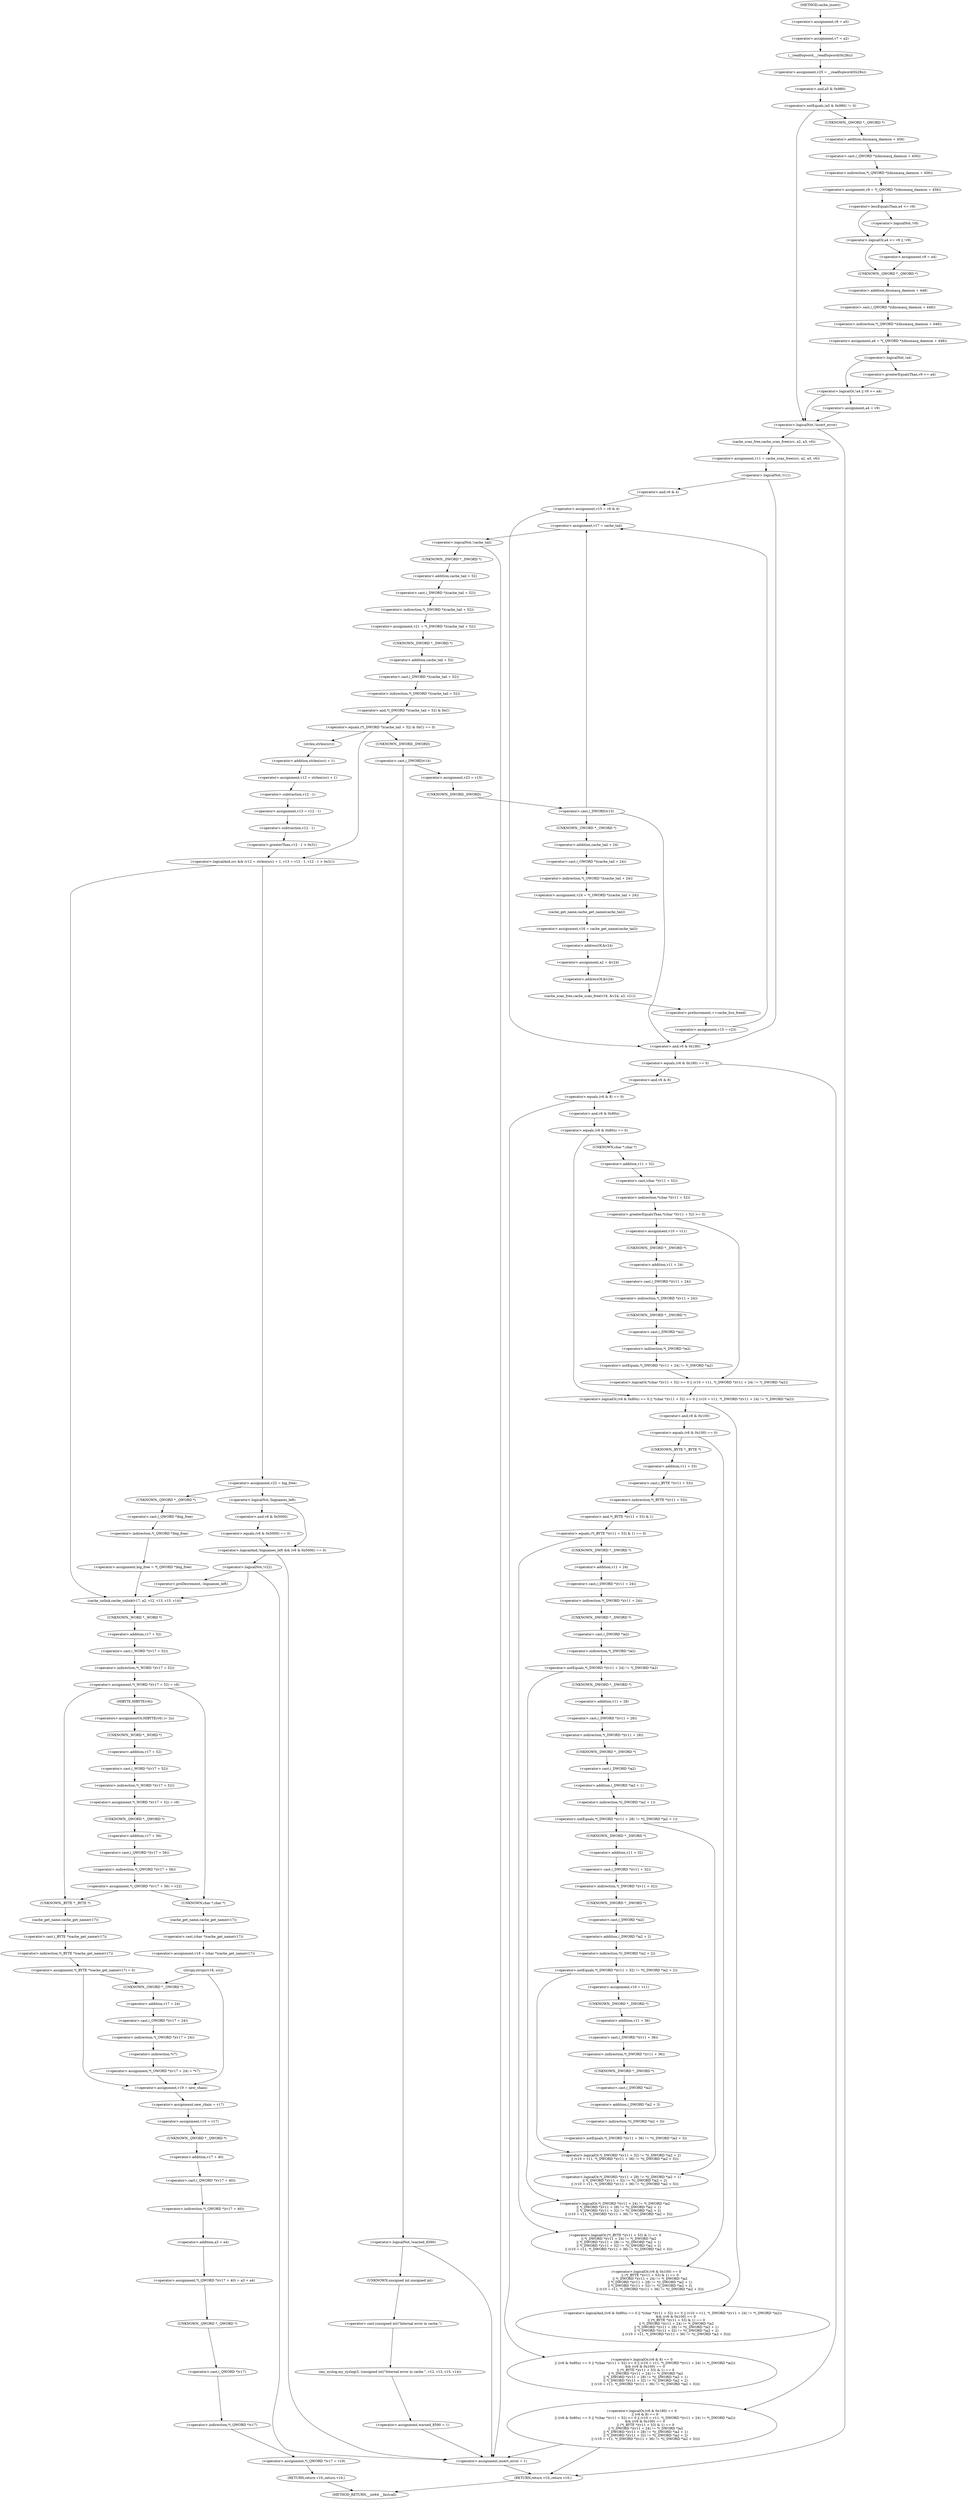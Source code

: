 digraph cache_insert {  
"1000144" [label = "(<operator>.assignment,v6 = a5)" ]
"1000147" [label = "(<operator>.assignment,v7 = a2)" ]
"1000150" [label = "(<operator>.assignment,v25 = __readfsqword(0x28u))" ]
"1000152" [label = "(__readfsqword,__readfsqword(0x28u))" ]
"1000155" [label = "(<operator>.notEquals,(a5 & 0x980) != 0)" ]
"1000156" [label = "(<operator>.and,a5 & 0x980)" ]
"1000161" [label = "(<operator>.assignment,v9 = *(_QWORD *)(dnsmasq_daemon + 456))" ]
"1000163" [label = "(<operator>.indirection,*(_QWORD *)(dnsmasq_daemon + 456))" ]
"1000164" [label = "(<operator>.cast,(_QWORD *)(dnsmasq_daemon + 456))" ]
"1000165" [label = "(UNKNOWN,_QWORD *,_QWORD *)" ]
"1000166" [label = "(<operator>.addition,dnsmasq_daemon + 456)" ]
"1000170" [label = "(<operator>.logicalOr,a4 <= v9 || !v9)" ]
"1000171" [label = "(<operator>.lessEqualsThan,a4 <= v9)" ]
"1000174" [label = "(<operator>.logicalNot,!v9)" ]
"1000176" [label = "(<operator>.assignment,v9 = a4)" ]
"1000179" [label = "(<operator>.assignment,a4 = *(_QWORD *)(dnsmasq_daemon + 448))" ]
"1000181" [label = "(<operator>.indirection,*(_QWORD *)(dnsmasq_daemon + 448))" ]
"1000182" [label = "(<operator>.cast,(_QWORD *)(dnsmasq_daemon + 448))" ]
"1000183" [label = "(UNKNOWN,_QWORD *,_QWORD *)" ]
"1000184" [label = "(<operator>.addition,dnsmasq_daemon + 448)" ]
"1000188" [label = "(<operator>.logicalOr,!a4 || v9 >= a4)" ]
"1000189" [label = "(<operator>.logicalNot,!a4)" ]
"1000191" [label = "(<operator>.greaterEqualsThan,v9 >= a4)" ]
"1000194" [label = "(<operator>.assignment,a4 = v9)" ]
"1000199" [label = "(<operator>.logicalNot,!insert_error)" ]
"1000202" [label = "(<operator>.assignment,v11 = cache_scan_free(src, a2, a3, v6))" ]
"1000204" [label = "(cache_scan_free,cache_scan_free(src, a2, a3, v6))" ]
"1000210" [label = "(<operator>.logicalNot,!v11)" ]
"1000214" [label = "(<operator>.assignment,v15 = v6 & 4)" ]
"1000216" [label = "(<operator>.and,v6 & 4)" ]
"1000222" [label = "(<operator>.assignment,v17 = cache_tail)" ]
"1000226" [label = "(<operator>.logicalNot,!cache_tail)" ]
"1000229" [label = "(<operator>.assignment,v21 = *(_DWORD *)(cache_tail + 52))" ]
"1000231" [label = "(<operator>.indirection,*(_DWORD *)(cache_tail + 52))" ]
"1000232" [label = "(<operator>.cast,(_DWORD *)(cache_tail + 52))" ]
"1000233" [label = "(UNKNOWN,_DWORD *,_DWORD *)" ]
"1000234" [label = "(<operator>.addition,cache_tail + 52)" ]
"1000238" [label = "(<operator>.equals,(*(_DWORD *)(cache_tail + 52) & 0xC) == 0)" ]
"1000239" [label = "(<operator>.and,*(_DWORD *)(cache_tail + 52) & 0xC)" ]
"1000240" [label = "(<operator>.indirection,*(_DWORD *)(cache_tail + 52))" ]
"1000241" [label = "(<operator>.cast,(_DWORD *)(cache_tail + 52))" ]
"1000242" [label = "(UNKNOWN,_DWORD *,_DWORD *)" ]
"1000243" [label = "(<operator>.addition,cache_tail + 52)" ]
"1000250" [label = "(<operator>.logicalAnd,src && (v12 = strlen(src) + 1, v13 = v12 - 1, v12 - 1 > 0x31))" ]
"1000253" [label = "(<operator>.assignment,v12 = strlen(src) + 1)" ]
"1000255" [label = "(<operator>.addition,strlen(src) + 1)" ]
"1000256" [label = "(strlen,strlen(src))" ]
"1000260" [label = "(<operator>.assignment,v13 = v12 - 1)" ]
"1000262" [label = "(<operator>.subtraction,v12 - 1)" ]
"1000265" [label = "(<operator>.greaterThan,v12 - 1 > 0x31)" ]
"1000266" [label = "(<operator>.subtraction,v12 - 1)" ]
"1000271" [label = "(<operator>.assignment,v22 = big_free)" ]
"1000277" [label = "(<operator>.assignment,big_free = *(_QWORD *)big_free)" ]
"1000279" [label = "(<operator>.indirection,*(_QWORD *)big_free)" ]
"1000280" [label = "(<operator>.cast,(_QWORD *)big_free)" ]
"1000281" [label = "(UNKNOWN,_QWORD *,_QWORD *)" ]
"1000286" [label = "(<operator>.logicalAnd,!bignames_left && (v6 & 0x5000) == 0)" ]
"1000287" [label = "(<operator>.logicalNot,!bignames_left)" ]
"1000289" [label = "(<operator>.equals,(v6 & 0x5000) == 0)" ]
"1000290" [label = "(<operator>.and,v6 & 0x5000)" ]
"1000296" [label = "(<operator>.logicalNot,!v22)" ]
"1000301" [label = "(<operator>.preDecrement,--bignames_left)" ]
"1000306" [label = "(cache_unlink,cache_unlink(v17, a2, v12, v13, v15, v14))" ]
"1000313" [label = "(<operator>.assignment,*(_WORD *)(v17 + 52) = v6)" ]
"1000314" [label = "(<operator>.indirection,*(_WORD *)(v17 + 52))" ]
"1000315" [label = "(<operator>.cast,(_WORD *)(v17 + 52))" ]
"1000316" [label = "(UNKNOWN,_WORD *,_WORD *)" ]
"1000317" [label = "(<operator>.addition,v17 + 52)" ]
"1000324" [label = "(<operators>.assignmentOr,HIBYTE(v6) |= 2u)" ]
"1000325" [label = "(HIBYTE,HIBYTE(v6))" ]
"1000328" [label = "(<operator>.assignment,*(_WORD *)(v17 + 52) = v6)" ]
"1000329" [label = "(<operator>.indirection,*(_WORD *)(v17 + 52))" ]
"1000330" [label = "(<operator>.cast,(_WORD *)(v17 + 52))" ]
"1000331" [label = "(UNKNOWN,_WORD *,_WORD *)" ]
"1000332" [label = "(<operator>.addition,v17 + 52)" ]
"1000336" [label = "(<operator>.assignment,*(_QWORD *)(v17 + 56) = v22)" ]
"1000337" [label = "(<operator>.indirection,*(_QWORD *)(v17 + 56))" ]
"1000338" [label = "(<operator>.cast,(_QWORD *)(v17 + 56))" ]
"1000339" [label = "(UNKNOWN,_QWORD *,_QWORD *)" ]
"1000340" [label = "(<operator>.addition,v17 + 56)" ]
"1000347" [label = "(<operator>.assignment,v18 = (char *)cache_get_name(v17))" ]
"1000349" [label = "(<operator>.cast,(char *)cache_get_name(v17))" ]
"1000350" [label = "(UNKNOWN,char *,char *)" ]
"1000351" [label = "(cache_get_name,cache_get_name(v17))" ]
"1000353" [label = "(strcpy,strcpy(v18, src))" ]
"1000358" [label = "(<operator>.assignment,*(_BYTE *)cache_get_name(v17) = 0)" ]
"1000359" [label = "(<operator>.indirection,*(_BYTE *)cache_get_name(v17))" ]
"1000360" [label = "(<operator>.cast,(_BYTE *)cache_get_name(v17))" ]
"1000361" [label = "(UNKNOWN,_BYTE *,_BYTE *)" ]
"1000362" [label = "(cache_get_name,cache_get_name(v17))" ]
"1000367" [label = "(<operator>.assignment,*(_OWORD *)(v17 + 24) = *v7)" ]
"1000368" [label = "(<operator>.indirection,*(_OWORD *)(v17 + 24))" ]
"1000369" [label = "(<operator>.cast,(_OWORD *)(v17 + 24))" ]
"1000370" [label = "(UNKNOWN,_OWORD *,_OWORD *)" ]
"1000371" [label = "(<operator>.addition,v17 + 24)" ]
"1000374" [label = "(<operator>.indirection,*v7)" ]
"1000376" [label = "(<operator>.assignment,v19 = new_chain)" ]
"1000379" [label = "(<operator>.assignment,new_chain = v17)" ]
"1000382" [label = "(<operator>.assignment,v10 = v17)" ]
"1000385" [label = "(<operator>.assignment,*(_QWORD *)(v17 + 40) = a3 + a4)" ]
"1000386" [label = "(<operator>.indirection,*(_QWORD *)(v17 + 40))" ]
"1000387" [label = "(<operator>.cast,(_QWORD *)(v17 + 40))" ]
"1000388" [label = "(UNKNOWN,_QWORD *,_QWORD *)" ]
"1000389" [label = "(<operator>.addition,v17 + 40)" ]
"1000392" [label = "(<operator>.addition,a3 + a4)" ]
"1000395" [label = "(<operator>.assignment,*(_QWORD *)v17 = v19)" ]
"1000396" [label = "(<operator>.indirection,*(_QWORD *)v17)" ]
"1000397" [label = "(<operator>.cast,(_QWORD *)v17)" ]
"1000398" [label = "(UNKNOWN,_QWORD *,_QWORD *)" ]
"1000401" [label = "(RETURN,return v10;,return v10;)" ]
"1000404" [label = "(<operator>.cast,(_DWORD)v14)" ]
"1000405" [label = "(UNKNOWN,_DWORD,_DWORD)" ]
"1000409" [label = "(<operator>.logicalNot,!warned_8590)" ]
"1000412" [label = "(my_syslog,my_syslog(3, (unsigned int)\"Internal error in cache.\", v12, v13, v15, v14))" ]
"1000414" [label = "(<operator>.cast,(unsigned int)\"Internal error in cache.\")" ]
"1000415" [label = "(UNKNOWN,unsigned int,unsigned int)" ]
"1000421" [label = "(<operator>.assignment,warned_8590 = 1)" ]
"1000425" [label = "(<operator>.assignment,v23 = v15)" ]
"1000429" [label = "(<operator>.cast,(_DWORD)v15)" ]
"1000430" [label = "(UNKNOWN,_DWORD,_DWORD)" ]
"1000433" [label = "(<operator>.assignment,v24 = *(_OWORD *)(cache_tail + 24))" ]
"1000435" [label = "(<operator>.indirection,*(_OWORD *)(cache_tail + 24))" ]
"1000436" [label = "(<operator>.cast,(_OWORD *)(cache_tail + 24))" ]
"1000437" [label = "(UNKNOWN,_OWORD *,_OWORD *)" ]
"1000438" [label = "(<operator>.addition,cache_tail + 24)" ]
"1000441" [label = "(<operator>.assignment,v16 = cache_get_name(cache_tail))" ]
"1000443" [label = "(cache_get_name,cache_get_name(cache_tail))" ]
"1000445" [label = "(<operator>.assignment,a2 = &v24)" ]
"1000447" [label = "(<operator>.addressOf,&v24)" ]
"1000449" [label = "(cache_scan_free,cache_scan_free(v16, &v24, a3, v21))" ]
"1000451" [label = "(<operator>.addressOf,&v24)" ]
"1000455" [label = "(<operator>.preIncrement,++cache_live_freed)" ]
"1000457" [label = "(<operator>.assignment,v15 = v23)" ]
"1000467" [label = "(<operator>.logicalOr,(v6 & 0x180) == 0\n      || (v6 & 8) == 0\n      || ((v6 & 0x80u) == 0 || *(char *)(v11 + 52) >= 0 || (v10 = v11, *(_DWORD *)(v11 + 24) != *(_DWORD *)a2))\n      && ((v6 & 0x100) == 0\n       || (*(_BYTE *)(v11 + 53) & 1) == 0\n       || *(_DWORD *)(v11 + 24) != *(_DWORD *)a2\n       || *(_DWORD *)(v11 + 28) != *((_DWORD *)a2 + 1)\n       || *(_DWORD *)(v11 + 32) != *((_DWORD *)a2 + 2)\n       || (v10 = v11, *(_DWORD *)(v11 + 36) != *((_DWORD *)a2 + 3))))" ]
"1000468" [label = "(<operator>.equals,(v6 & 0x180) == 0)" ]
"1000469" [label = "(<operator>.and,v6 & 0x180)" ]
"1000473" [label = "(<operator>.logicalOr,(v6 & 8) == 0\n      || ((v6 & 0x80u) == 0 || *(char *)(v11 + 52) >= 0 || (v10 = v11, *(_DWORD *)(v11 + 24) != *(_DWORD *)a2))\n      && ((v6 & 0x100) == 0\n       || (*(_BYTE *)(v11 + 53) & 1) == 0\n       || *(_DWORD *)(v11 + 24) != *(_DWORD *)a2\n       || *(_DWORD *)(v11 + 28) != *((_DWORD *)a2 + 1)\n       || *(_DWORD *)(v11 + 32) != *((_DWORD *)a2 + 2)\n       || (v10 = v11, *(_DWORD *)(v11 + 36) != *((_DWORD *)a2 + 3))))" ]
"1000474" [label = "(<operator>.equals,(v6 & 8) == 0)" ]
"1000475" [label = "(<operator>.and,v6 & 8)" ]
"1000479" [label = "(<operator>.logicalAnd,((v6 & 0x80u) == 0 || *(char *)(v11 + 52) >= 0 || (v10 = v11, *(_DWORD *)(v11 + 24) != *(_DWORD *)a2))\n      && ((v6 & 0x100) == 0\n       || (*(_BYTE *)(v11 + 53) & 1) == 0\n       || *(_DWORD *)(v11 + 24) != *(_DWORD *)a2\n       || *(_DWORD *)(v11 + 28) != *((_DWORD *)a2 + 1)\n       || *(_DWORD *)(v11 + 32) != *((_DWORD *)a2 + 2)\n       || (v10 = v11, *(_DWORD *)(v11 + 36) != *((_DWORD *)a2 + 3))))" ]
"1000480" [label = "(<operator>.logicalOr,(v6 & 0x80u) == 0 || *(char *)(v11 + 52) >= 0 || (v10 = v11, *(_DWORD *)(v11 + 24) != *(_DWORD *)a2))" ]
"1000481" [label = "(<operator>.equals,(v6 & 0x80u) == 0)" ]
"1000482" [label = "(<operator>.and,v6 & 0x80u)" ]
"1000486" [label = "(<operator>.logicalOr,*(char *)(v11 + 52) >= 0 || (v10 = v11, *(_DWORD *)(v11 + 24) != *(_DWORD *)a2))" ]
"1000487" [label = "(<operator>.greaterEqualsThan,*(char *)(v11 + 52) >= 0)" ]
"1000488" [label = "(<operator>.indirection,*(char *)(v11 + 52))" ]
"1000489" [label = "(<operator>.cast,(char *)(v11 + 52))" ]
"1000490" [label = "(UNKNOWN,char *,char *)" ]
"1000491" [label = "(<operator>.addition,v11 + 52)" ]
"1000496" [label = "(<operator>.assignment,v10 = v11)" ]
"1000499" [label = "(<operator>.notEquals,*(_DWORD *)(v11 + 24) != *(_DWORD *)a2)" ]
"1000500" [label = "(<operator>.indirection,*(_DWORD *)(v11 + 24))" ]
"1000501" [label = "(<operator>.cast,(_DWORD *)(v11 + 24))" ]
"1000502" [label = "(UNKNOWN,_DWORD *,_DWORD *)" ]
"1000503" [label = "(<operator>.addition,v11 + 24)" ]
"1000506" [label = "(<operator>.indirection,*(_DWORD *)a2)" ]
"1000507" [label = "(<operator>.cast,(_DWORD *)a2)" ]
"1000508" [label = "(UNKNOWN,_DWORD *,_DWORD *)" ]
"1000510" [label = "(<operator>.logicalOr,(v6 & 0x100) == 0\n       || (*(_BYTE *)(v11 + 53) & 1) == 0\n       || *(_DWORD *)(v11 + 24) != *(_DWORD *)a2\n       || *(_DWORD *)(v11 + 28) != *((_DWORD *)a2 + 1)\n       || *(_DWORD *)(v11 + 32) != *((_DWORD *)a2 + 2)\n       || (v10 = v11, *(_DWORD *)(v11 + 36) != *((_DWORD *)a2 + 3)))" ]
"1000511" [label = "(<operator>.equals,(v6 & 0x100) == 0)" ]
"1000512" [label = "(<operator>.and,v6 & 0x100)" ]
"1000516" [label = "(<operator>.logicalOr,(*(_BYTE *)(v11 + 53) & 1) == 0\n       || *(_DWORD *)(v11 + 24) != *(_DWORD *)a2\n       || *(_DWORD *)(v11 + 28) != *((_DWORD *)a2 + 1)\n       || *(_DWORD *)(v11 + 32) != *((_DWORD *)a2 + 2)\n       || (v10 = v11, *(_DWORD *)(v11 + 36) != *((_DWORD *)a2 + 3)))" ]
"1000517" [label = "(<operator>.equals,(*(_BYTE *)(v11 + 53) & 1) == 0)" ]
"1000518" [label = "(<operator>.and,*(_BYTE *)(v11 + 53) & 1)" ]
"1000519" [label = "(<operator>.indirection,*(_BYTE *)(v11 + 53))" ]
"1000520" [label = "(<operator>.cast,(_BYTE *)(v11 + 53))" ]
"1000521" [label = "(UNKNOWN,_BYTE *,_BYTE *)" ]
"1000522" [label = "(<operator>.addition,v11 + 53)" ]
"1000527" [label = "(<operator>.logicalOr,*(_DWORD *)(v11 + 24) != *(_DWORD *)a2\n       || *(_DWORD *)(v11 + 28) != *((_DWORD *)a2 + 1)\n       || *(_DWORD *)(v11 + 32) != *((_DWORD *)a2 + 2)\n       || (v10 = v11, *(_DWORD *)(v11 + 36) != *((_DWORD *)a2 + 3)))" ]
"1000528" [label = "(<operator>.notEquals,*(_DWORD *)(v11 + 24) != *(_DWORD *)a2)" ]
"1000529" [label = "(<operator>.indirection,*(_DWORD *)(v11 + 24))" ]
"1000530" [label = "(<operator>.cast,(_DWORD *)(v11 + 24))" ]
"1000531" [label = "(UNKNOWN,_DWORD *,_DWORD *)" ]
"1000532" [label = "(<operator>.addition,v11 + 24)" ]
"1000535" [label = "(<operator>.indirection,*(_DWORD *)a2)" ]
"1000536" [label = "(<operator>.cast,(_DWORD *)a2)" ]
"1000537" [label = "(UNKNOWN,_DWORD *,_DWORD *)" ]
"1000539" [label = "(<operator>.logicalOr,*(_DWORD *)(v11 + 28) != *((_DWORD *)a2 + 1)\n       || *(_DWORD *)(v11 + 32) != *((_DWORD *)a2 + 2)\n       || (v10 = v11, *(_DWORD *)(v11 + 36) != *((_DWORD *)a2 + 3)))" ]
"1000540" [label = "(<operator>.notEquals,*(_DWORD *)(v11 + 28) != *((_DWORD *)a2 + 1))" ]
"1000541" [label = "(<operator>.indirection,*(_DWORD *)(v11 + 28))" ]
"1000542" [label = "(<operator>.cast,(_DWORD *)(v11 + 28))" ]
"1000543" [label = "(UNKNOWN,_DWORD *,_DWORD *)" ]
"1000544" [label = "(<operator>.addition,v11 + 28)" ]
"1000547" [label = "(<operator>.indirection,*((_DWORD *)a2 + 1))" ]
"1000548" [label = "(<operator>.addition,(_DWORD *)a2 + 1)" ]
"1000549" [label = "(<operator>.cast,(_DWORD *)a2)" ]
"1000550" [label = "(UNKNOWN,_DWORD *,_DWORD *)" ]
"1000553" [label = "(<operator>.logicalOr,*(_DWORD *)(v11 + 32) != *((_DWORD *)a2 + 2)\n       || (v10 = v11, *(_DWORD *)(v11 + 36) != *((_DWORD *)a2 + 3)))" ]
"1000554" [label = "(<operator>.notEquals,*(_DWORD *)(v11 + 32) != *((_DWORD *)a2 + 2))" ]
"1000555" [label = "(<operator>.indirection,*(_DWORD *)(v11 + 32))" ]
"1000556" [label = "(<operator>.cast,(_DWORD *)(v11 + 32))" ]
"1000557" [label = "(UNKNOWN,_DWORD *,_DWORD *)" ]
"1000558" [label = "(<operator>.addition,v11 + 32)" ]
"1000561" [label = "(<operator>.indirection,*((_DWORD *)a2 + 2))" ]
"1000562" [label = "(<operator>.addition,(_DWORD *)a2 + 2)" ]
"1000563" [label = "(<operator>.cast,(_DWORD *)a2)" ]
"1000564" [label = "(UNKNOWN,_DWORD *,_DWORD *)" ]
"1000568" [label = "(<operator>.assignment,v10 = v11)" ]
"1000571" [label = "(<operator>.notEquals,*(_DWORD *)(v11 + 36) != *((_DWORD *)a2 + 3))" ]
"1000572" [label = "(<operator>.indirection,*(_DWORD *)(v11 + 36))" ]
"1000573" [label = "(<operator>.cast,(_DWORD *)(v11 + 36))" ]
"1000574" [label = "(UNKNOWN,_DWORD *,_DWORD *)" ]
"1000575" [label = "(<operator>.addition,v11 + 36)" ]
"1000578" [label = "(<operator>.indirection,*((_DWORD *)a2 + 3))" ]
"1000579" [label = "(<operator>.addition,(_DWORD *)a2 + 3)" ]
"1000580" [label = "(<operator>.cast,(_DWORD *)a2)" ]
"1000581" [label = "(UNKNOWN,_DWORD *,_DWORD *)" ]
"1000586" [label = "(<operator>.assignment,insert_error = 1)" ]
"1000590" [label = "(RETURN,return v10;,return v10;)" ]
"1000119" [label = "(METHOD,cache_insert)" ]
"1000592" [label = "(METHOD_RETURN,__int64 __fastcall)" ]
  "1000144" -> "1000147" 
  "1000147" -> "1000152" 
  "1000150" -> "1000156" 
  "1000152" -> "1000150" 
  "1000155" -> "1000165" 
  "1000155" -> "1000199" 
  "1000156" -> "1000155" 
  "1000161" -> "1000171" 
  "1000163" -> "1000161" 
  "1000164" -> "1000163" 
  "1000165" -> "1000166" 
  "1000166" -> "1000164" 
  "1000170" -> "1000176" 
  "1000170" -> "1000183" 
  "1000171" -> "1000170" 
  "1000171" -> "1000174" 
  "1000174" -> "1000170" 
  "1000176" -> "1000183" 
  "1000179" -> "1000189" 
  "1000181" -> "1000179" 
  "1000182" -> "1000181" 
  "1000183" -> "1000184" 
  "1000184" -> "1000182" 
  "1000188" -> "1000194" 
  "1000188" -> "1000199" 
  "1000189" -> "1000188" 
  "1000189" -> "1000191" 
  "1000191" -> "1000188" 
  "1000194" -> "1000199" 
  "1000199" -> "1000204" 
  "1000199" -> "1000590" 
  "1000202" -> "1000210" 
  "1000204" -> "1000202" 
  "1000210" -> "1000216" 
  "1000210" -> "1000469" 
  "1000214" -> "1000222" 
  "1000214" -> "1000469" 
  "1000216" -> "1000214" 
  "1000222" -> "1000226" 
  "1000226" -> "1000586" 
  "1000226" -> "1000233" 
  "1000229" -> "1000242" 
  "1000231" -> "1000229" 
  "1000232" -> "1000231" 
  "1000233" -> "1000234" 
  "1000234" -> "1000232" 
  "1000238" -> "1000405" 
  "1000238" -> "1000250" 
  "1000238" -> "1000256" 
  "1000239" -> "1000238" 
  "1000240" -> "1000239" 
  "1000241" -> "1000240" 
  "1000242" -> "1000243" 
  "1000243" -> "1000241" 
  "1000250" -> "1000271" 
  "1000250" -> "1000306" 
  "1000253" -> "1000262" 
  "1000255" -> "1000253" 
  "1000256" -> "1000255" 
  "1000260" -> "1000266" 
  "1000262" -> "1000260" 
  "1000265" -> "1000250" 
  "1000266" -> "1000265" 
  "1000271" -> "1000281" 
  "1000271" -> "1000287" 
  "1000277" -> "1000306" 
  "1000279" -> "1000277" 
  "1000280" -> "1000279" 
  "1000281" -> "1000280" 
  "1000286" -> "1000586" 
  "1000286" -> "1000296" 
  "1000287" -> "1000286" 
  "1000287" -> "1000290" 
  "1000289" -> "1000286" 
  "1000290" -> "1000289" 
  "1000296" -> "1000586" 
  "1000296" -> "1000301" 
  "1000296" -> "1000306" 
  "1000301" -> "1000306" 
  "1000306" -> "1000316" 
  "1000313" -> "1000325" 
  "1000313" -> "1000361" 
  "1000313" -> "1000350" 
  "1000314" -> "1000313" 
  "1000315" -> "1000314" 
  "1000316" -> "1000317" 
  "1000317" -> "1000315" 
  "1000324" -> "1000331" 
  "1000325" -> "1000324" 
  "1000328" -> "1000339" 
  "1000329" -> "1000328" 
  "1000330" -> "1000329" 
  "1000331" -> "1000332" 
  "1000332" -> "1000330" 
  "1000336" -> "1000361" 
  "1000336" -> "1000350" 
  "1000337" -> "1000336" 
  "1000338" -> "1000337" 
  "1000339" -> "1000340" 
  "1000340" -> "1000338" 
  "1000347" -> "1000353" 
  "1000349" -> "1000347" 
  "1000350" -> "1000351" 
  "1000351" -> "1000349" 
  "1000353" -> "1000370" 
  "1000353" -> "1000376" 
  "1000358" -> "1000370" 
  "1000358" -> "1000376" 
  "1000359" -> "1000358" 
  "1000360" -> "1000359" 
  "1000361" -> "1000362" 
  "1000362" -> "1000360" 
  "1000367" -> "1000376" 
  "1000368" -> "1000374" 
  "1000369" -> "1000368" 
  "1000370" -> "1000371" 
  "1000371" -> "1000369" 
  "1000374" -> "1000367" 
  "1000376" -> "1000379" 
  "1000379" -> "1000382" 
  "1000382" -> "1000388" 
  "1000385" -> "1000398" 
  "1000386" -> "1000392" 
  "1000387" -> "1000386" 
  "1000388" -> "1000389" 
  "1000389" -> "1000387" 
  "1000392" -> "1000385" 
  "1000395" -> "1000401" 
  "1000396" -> "1000395" 
  "1000397" -> "1000396" 
  "1000398" -> "1000397" 
  "1000401" -> "1000592" 
  "1000404" -> "1000409" 
  "1000404" -> "1000425" 
  "1000405" -> "1000404" 
  "1000409" -> "1000415" 
  "1000409" -> "1000586" 
  "1000412" -> "1000421" 
  "1000414" -> "1000412" 
  "1000415" -> "1000414" 
  "1000421" -> "1000586" 
  "1000425" -> "1000430" 
  "1000429" -> "1000437" 
  "1000429" -> "1000222" 
  "1000429" -> "1000469" 
  "1000430" -> "1000429" 
  "1000433" -> "1000443" 
  "1000435" -> "1000433" 
  "1000436" -> "1000435" 
  "1000437" -> "1000438" 
  "1000438" -> "1000436" 
  "1000441" -> "1000447" 
  "1000443" -> "1000441" 
  "1000445" -> "1000451" 
  "1000447" -> "1000445" 
  "1000449" -> "1000455" 
  "1000451" -> "1000449" 
  "1000455" -> "1000457" 
  "1000457" -> "1000222" 
  "1000457" -> "1000469" 
  "1000467" -> "1000586" 
  "1000467" -> "1000590" 
  "1000468" -> "1000467" 
  "1000468" -> "1000475" 
  "1000469" -> "1000468" 
  "1000473" -> "1000467" 
  "1000474" -> "1000473" 
  "1000474" -> "1000482" 
  "1000475" -> "1000474" 
  "1000479" -> "1000473" 
  "1000480" -> "1000479" 
  "1000480" -> "1000512" 
  "1000481" -> "1000490" 
  "1000481" -> "1000480" 
  "1000482" -> "1000481" 
  "1000486" -> "1000480" 
  "1000487" -> "1000486" 
  "1000487" -> "1000496" 
  "1000488" -> "1000487" 
  "1000489" -> "1000488" 
  "1000490" -> "1000491" 
  "1000491" -> "1000489" 
  "1000496" -> "1000502" 
  "1000499" -> "1000486" 
  "1000500" -> "1000508" 
  "1000501" -> "1000500" 
  "1000502" -> "1000503" 
  "1000503" -> "1000501" 
  "1000506" -> "1000499" 
  "1000507" -> "1000506" 
  "1000508" -> "1000507" 
  "1000510" -> "1000479" 
  "1000511" -> "1000521" 
  "1000511" -> "1000510" 
  "1000512" -> "1000511" 
  "1000516" -> "1000510" 
  "1000517" -> "1000531" 
  "1000517" -> "1000516" 
  "1000518" -> "1000517" 
  "1000519" -> "1000518" 
  "1000520" -> "1000519" 
  "1000521" -> "1000522" 
  "1000522" -> "1000520" 
  "1000527" -> "1000516" 
  "1000528" -> "1000543" 
  "1000528" -> "1000527" 
  "1000529" -> "1000537" 
  "1000530" -> "1000529" 
  "1000531" -> "1000532" 
  "1000532" -> "1000530" 
  "1000535" -> "1000528" 
  "1000536" -> "1000535" 
  "1000537" -> "1000536" 
  "1000539" -> "1000527" 
  "1000540" -> "1000557" 
  "1000540" -> "1000539" 
  "1000541" -> "1000550" 
  "1000542" -> "1000541" 
  "1000543" -> "1000544" 
  "1000544" -> "1000542" 
  "1000547" -> "1000540" 
  "1000548" -> "1000547" 
  "1000549" -> "1000548" 
  "1000550" -> "1000549" 
  "1000553" -> "1000539" 
  "1000554" -> "1000553" 
  "1000554" -> "1000568" 
  "1000555" -> "1000564" 
  "1000556" -> "1000555" 
  "1000557" -> "1000558" 
  "1000558" -> "1000556" 
  "1000561" -> "1000554" 
  "1000562" -> "1000561" 
  "1000563" -> "1000562" 
  "1000564" -> "1000563" 
  "1000568" -> "1000574" 
  "1000571" -> "1000553" 
  "1000572" -> "1000581" 
  "1000573" -> "1000572" 
  "1000574" -> "1000575" 
  "1000575" -> "1000573" 
  "1000578" -> "1000571" 
  "1000579" -> "1000578" 
  "1000580" -> "1000579" 
  "1000581" -> "1000580" 
  "1000586" -> "1000590" 
  "1000590" -> "1000592" 
  "1000119" -> "1000144" 
}
